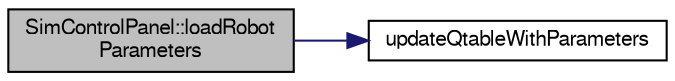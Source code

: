 digraph "SimControlPanel::loadRobotParameters"
{
  edge [fontname="FreeSans",fontsize="10",labelfontname="FreeSans",labelfontsize="10"];
  node [fontname="FreeSans",fontsize="10",shape=record];
  rankdir="LR";
  Node1 [label="SimControlPanel::loadRobot\lParameters",height=0.2,width=0.4,color="black", fillcolor="grey75", style="filled", fontcolor="black"];
  Node1 -> Node2 [color="midnightblue",fontsize="10",style="solid",fontname="FreeSans"];
  Node2 [label="updateQtableWithParameters",height=0.2,width=0.4,color="black", fillcolor="white", style="filled",URL="$d8/dcd/_sim_control_panel_8cpp.html#a95b841e725f99ed779bdcbf80579cfd5"];
}
